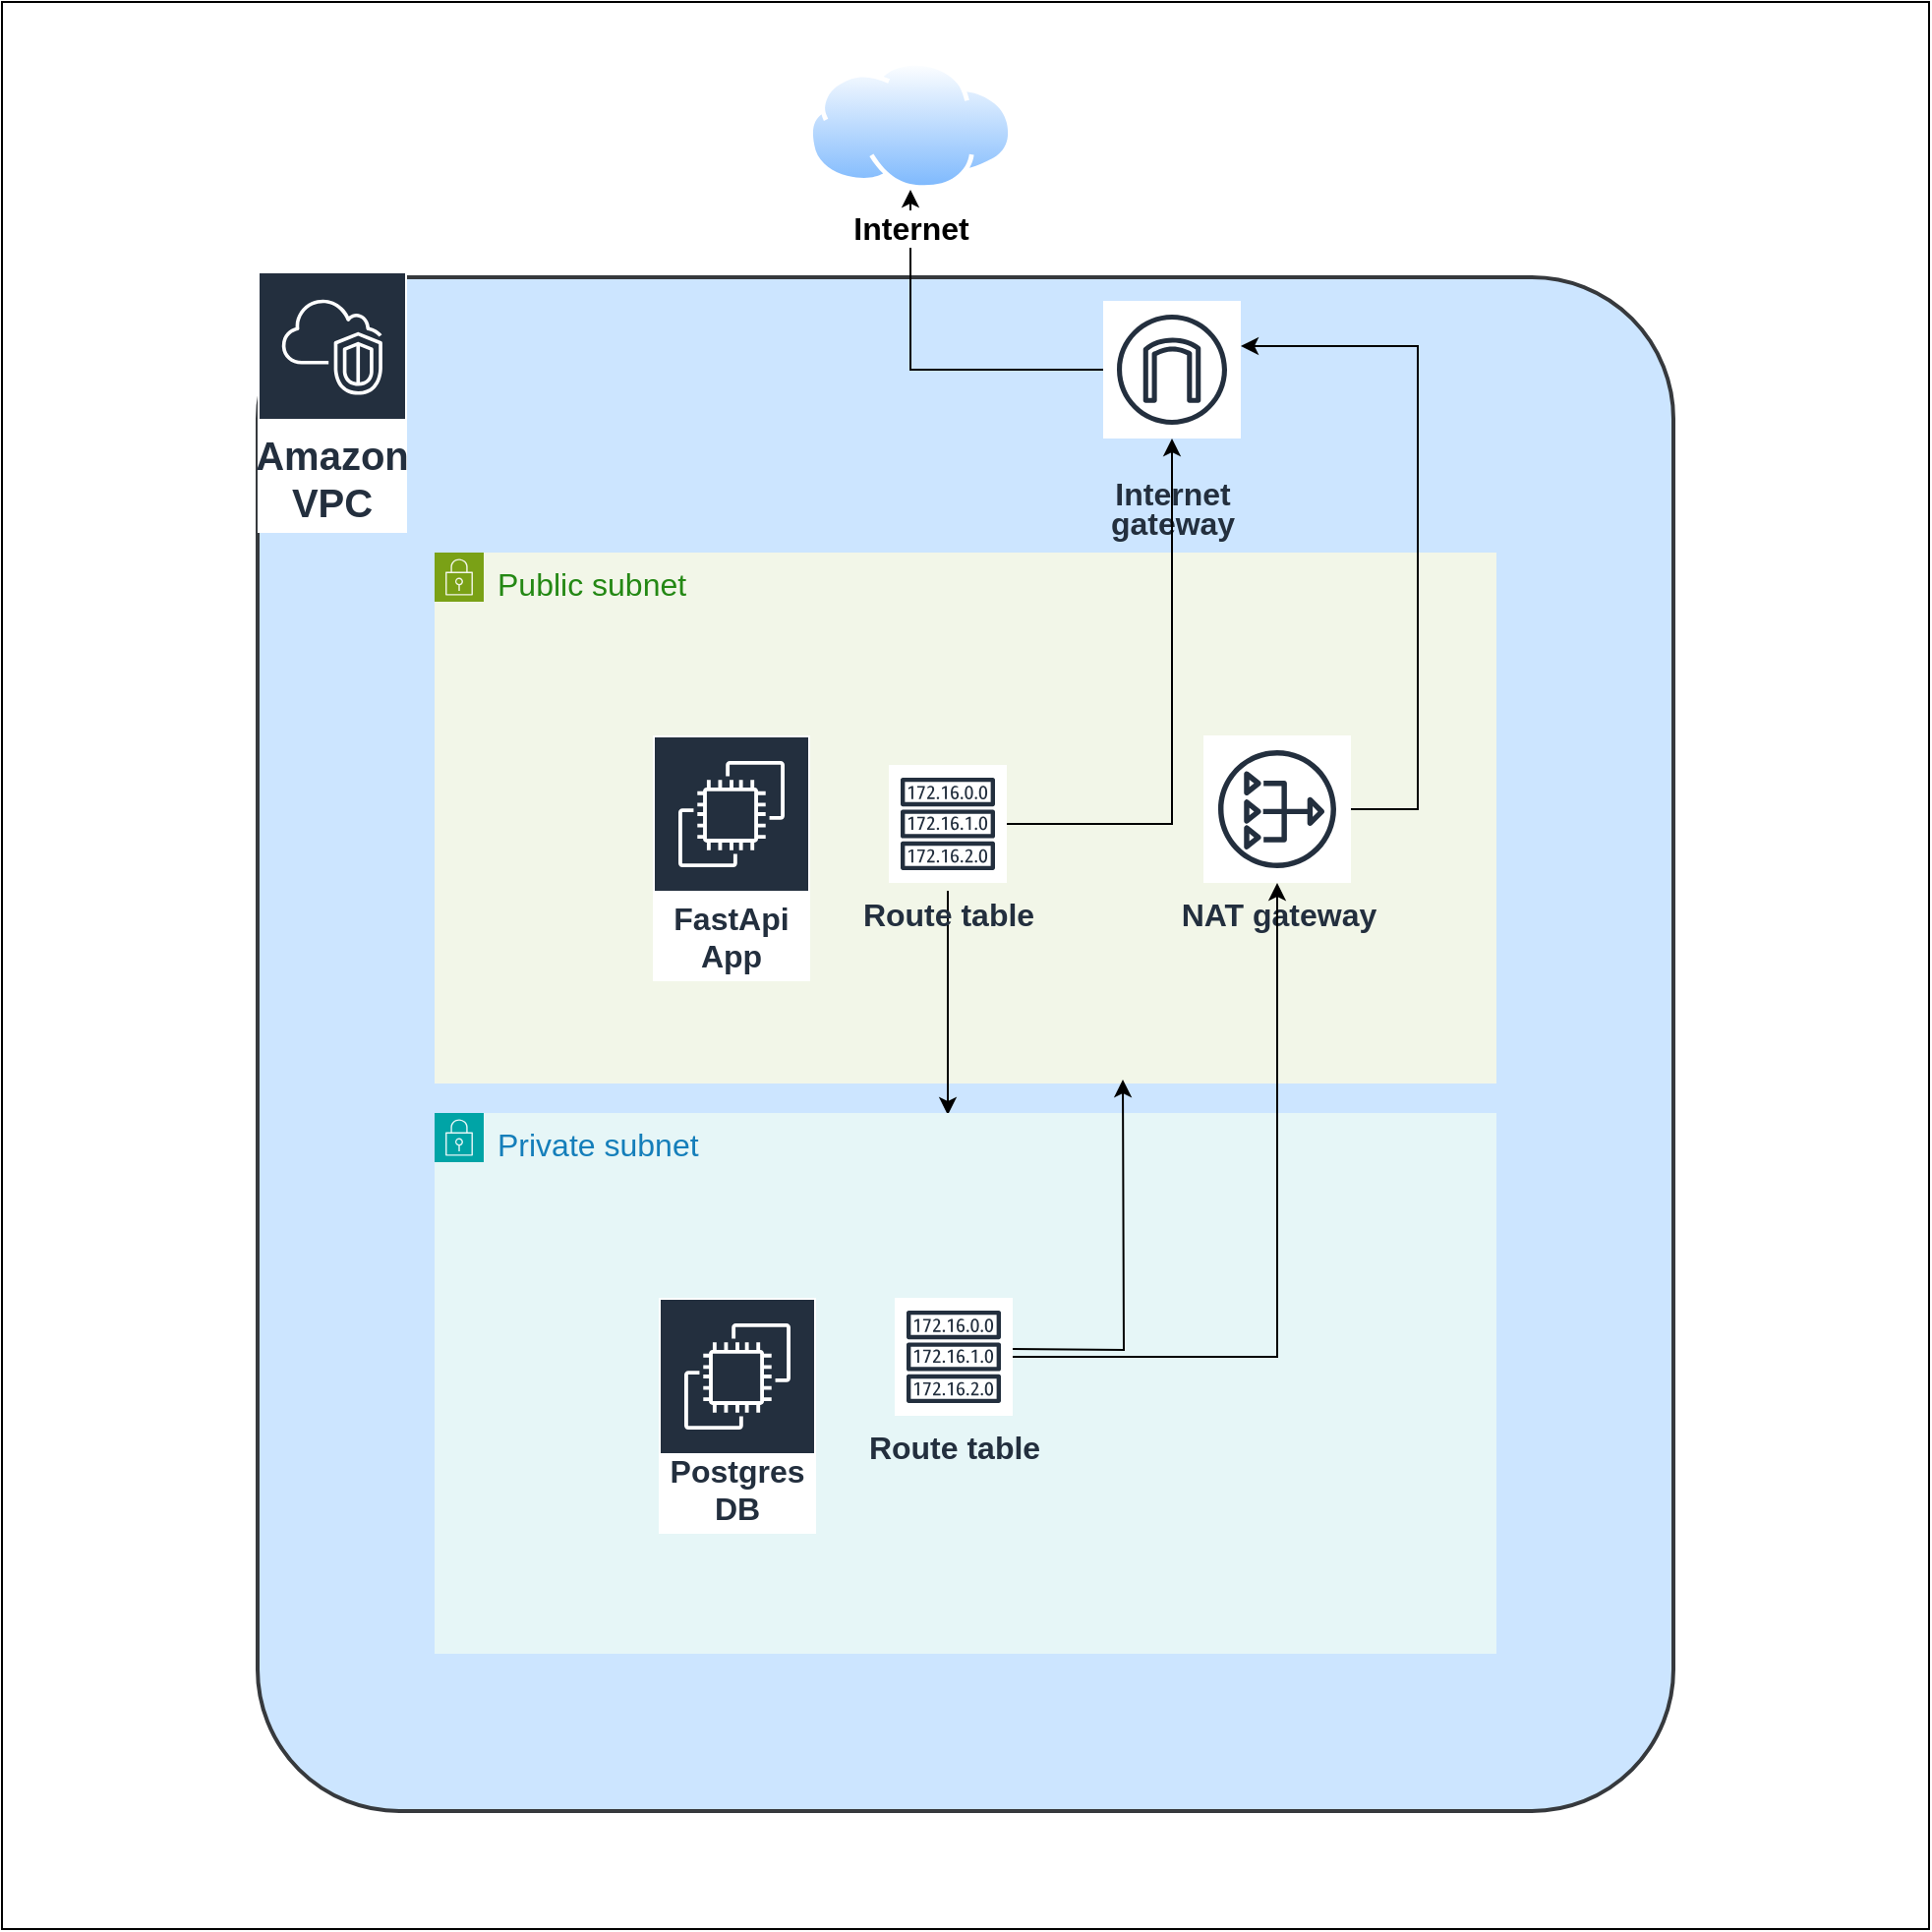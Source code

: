 <mxfile version="26.0.8">
  <diagram name="Page-1" id="AJQJZDR4ivuqLVkCC306">
    <mxGraphModel dx="1865" dy="1244" grid="1" gridSize="10" guides="1" tooltips="1" connect="1" arrows="1" fold="1" page="1" pageScale="1" pageWidth="850" pageHeight="1100" math="0" shadow="0">
      <root>
        <mxCell id="0" />
        <mxCell id="1" parent="0" />
        <mxCell id="4AVgr6EbNl1ixYy9nlCx-73" value="" style="whiteSpace=wrap;html=1;aspect=fixed;" vertex="1" parent="1">
          <mxGeometry x="700" y="1070" width="980" height="980" as="geometry" />
        </mxCell>
        <mxCell id="4AVgr6EbNl1ixYy9nlCx-12" value="" style="rounded=1;arcSize=10;dashed=0;strokeWidth=2;align=left;verticalAlign=top;fontSize=20;spacingTop=-30;labelBackgroundColor=#FFD6F2;textShadow=0;fillColor=#cce5ff;strokeColor=#36393d;" vertex="1" parent="1">
          <mxGeometry x="830" y="1210" width="720" height="780" as="geometry" />
        </mxCell>
        <mxCell id="4AVgr6EbNl1ixYy9nlCx-2" value="&lt;font style=&quot;font-size: 20px;&quot;&gt;Amazon VPC&lt;/font&gt;" style="sketch=0;outlineConnect=0;fontColor=#232F3E;gradientColor=none;strokeColor=#ffffff;fillColor=#232F3E;dashed=0;verticalLabelPosition=middle;verticalAlign=bottom;align=center;html=1;whiteSpace=wrap;fontSize=10;fontStyle=1;spacing=3;shape=mxgraph.aws4.productIcon;prIcon=mxgraph.aws4.vpc;" vertex="1" parent="1">
          <mxGeometry x="830" y="1207" width="76" height="133" as="geometry" />
        </mxCell>
        <mxCell id="4AVgr6EbNl1ixYy9nlCx-21" style="edgeStyle=orthogonalEdgeStyle;rounded=0;orthogonalLoop=1;jettySize=auto;html=1;" edge="1" parent="1" source="4AVgr6EbNl1ixYy9nlCx-4" target="4AVgr6EbNl1ixYy9nlCx-22">
          <mxGeometry relative="1" as="geometry">
            <mxPoint x="1440" y="1180" as="targetPoint" />
          </mxGeometry>
        </mxCell>
        <mxCell id="4AVgr6EbNl1ixYy9nlCx-4" value="&lt;div style=&quot;line-height: 110%;&quot;&gt;&lt;b style=&quot;font-size: 16px; background-color: transparent; color: light-dark(rgb(35, 47, 62), rgb(189, 199, 212));&quot;&gt;&lt;br&gt;Internet&lt;/b&gt;&lt;/div&gt;&lt;div style=&quot;line-height: 110%;&quot;&gt;&lt;span&gt;&lt;font style=&quot;font-size: 16px;&quot;&gt;&lt;b&gt;gateway&lt;/b&gt;&lt;/font&gt;&lt;/span&gt;&lt;/div&gt;" style="sketch=0;outlineConnect=0;fontColor=#232F3E;gradientColor=none;strokeColor=#232F3E;fillColor=#ffffff;dashed=0;verticalLabelPosition=bottom;verticalAlign=top;align=center;html=1;fontSize=12;fontStyle=0;aspect=fixed;shape=mxgraph.aws4.resourceIcon;resIcon=mxgraph.aws4.internet_gateway;" vertex="1" parent="1">
          <mxGeometry x="1260" y="1222" width="70" height="70" as="geometry" />
        </mxCell>
        <mxCell id="4AVgr6EbNl1ixYy9nlCx-10" value="&lt;font style=&quot;font-size: 16px;&quot;&gt;Public subnet&lt;/font&gt;" style="points=[[0,0],[0.25,0],[0.5,0],[0.75,0],[1,0],[1,0.25],[1,0.5],[1,0.75],[1,1],[0.75,1],[0.5,1],[0.25,1],[0,1],[0,0.75],[0,0.5],[0,0.25]];outlineConnect=0;gradientColor=none;html=1;whiteSpace=wrap;fontSize=12;fontStyle=0;container=1;pointerEvents=0;collapsible=0;recursiveResize=0;shape=mxgraph.aws4.group;grIcon=mxgraph.aws4.group_security_group;grStroke=0;strokeColor=#7AA116;fillColor=#F2F6E8;verticalAlign=top;align=left;spacingLeft=30;fontColor=#248814;dashed=0;" vertex="1" parent="1">
          <mxGeometry x="920" y="1350" width="540" height="270" as="geometry" />
        </mxCell>
        <mxCell id="4AVgr6EbNl1ixYy9nlCx-70" value="" style="edgeStyle=orthogonalEdgeStyle;rounded=0;orthogonalLoop=1;jettySize=auto;html=1;" edge="1" parent="4AVgr6EbNl1ixYy9nlCx-10">
          <mxGeometry relative="1" as="geometry">
            <mxPoint x="261" y="172" as="sourcePoint" />
            <mxPoint x="261" y="286" as="targetPoint" />
          </mxGeometry>
        </mxCell>
        <mxCell id="4AVgr6EbNl1ixYy9nlCx-5" value="&lt;font style=&quot;font-size: 16px;&quot;&gt;&lt;b&gt;Route table&lt;/b&gt;&lt;/font&gt;" style="sketch=0;outlineConnect=0;fontColor=#232F3E;gradientColor=none;strokeColor=#232F3E;fillColor=#ffffff;dashed=0;verticalLabelPosition=bottom;verticalAlign=top;align=center;html=1;fontSize=12;fontStyle=0;aspect=fixed;shape=mxgraph.aws4.resourceIcon;resIcon=mxgraph.aws4.route_table;" vertex="1" parent="4AVgr6EbNl1ixYy9nlCx-10">
          <mxGeometry x="231" y="108" width="60" height="60" as="geometry" />
        </mxCell>
        <mxCell id="4AVgr6EbNl1ixYy9nlCx-15" value="&lt;font style=&quot;font-size: 16px;&quot;&gt;Private subnet&lt;/font&gt;" style="points=[[0,0],[0.25,0],[0.5,0],[0.75,0],[1,0],[1,0.25],[1,0.5],[1,0.75],[1,1],[0.75,1],[0.5,1],[0.25,1],[0,1],[0,0.75],[0,0.5],[0,0.25]];outlineConnect=0;gradientColor=none;html=1;whiteSpace=wrap;fontSize=12;fontStyle=0;container=1;pointerEvents=0;collapsible=0;recursiveResize=0;shape=mxgraph.aws4.group;grIcon=mxgraph.aws4.group_security_group;grStroke=0;strokeColor=#00A4A6;fillColor=#E6F6F7;verticalAlign=top;align=left;spacingLeft=30;fontColor=#147EBA;dashed=0;" vertex="1" parent="1">
          <mxGeometry x="920" y="1635" width="540" height="275" as="geometry" />
        </mxCell>
        <mxCell id="4AVgr6EbNl1ixYy9nlCx-26" value="&lt;font style=&quot;font-size: 16px;&quot;&gt;Postgres DB&lt;/font&gt;" style="sketch=0;outlineConnect=0;fontColor=#232F3E;gradientColor=none;strokeColor=#ffffff;fillColor=#232F3E;dashed=0;verticalLabelPosition=middle;verticalAlign=bottom;align=center;html=1;whiteSpace=wrap;fontSize=10;fontStyle=1;spacing=3;shape=mxgraph.aws4.productIcon;prIcon=mxgraph.aws4.ec2;" vertex="1" parent="4AVgr6EbNl1ixYy9nlCx-15">
          <mxGeometry x="114" y="94" width="80" height="120" as="geometry" />
        </mxCell>
        <mxCell id="4AVgr6EbNl1ixYy9nlCx-24" value="&lt;font style=&quot;font-size: 16px;&quot;&gt;&lt;b&gt;Route table&lt;/b&gt;&lt;/font&gt;" style="sketch=0;outlineConnect=0;fontColor=#232F3E;gradientColor=none;strokeColor=#232F3E;fillColor=#ffffff;dashed=0;verticalLabelPosition=bottom;verticalAlign=top;align=center;html=1;fontSize=12;fontStyle=0;aspect=fixed;shape=mxgraph.aws4.resourceIcon;resIcon=mxgraph.aws4.route_table;" vertex="1" parent="4AVgr6EbNl1ixYy9nlCx-15">
          <mxGeometry x="234" y="94" width="60" height="60" as="geometry" />
        </mxCell>
        <mxCell id="4AVgr6EbNl1ixYy9nlCx-3" value="&lt;font style=&quot;font-size: 16px;&quot;&gt;&lt;b&gt;NAT gateway&lt;/b&gt;&lt;/font&gt;" style="sketch=0;outlineConnect=0;fontColor=#232F3E;gradientColor=none;strokeColor=#232F3E;fillColor=#ffffff;dashed=0;verticalLabelPosition=bottom;verticalAlign=top;align=center;html=1;fontSize=12;fontStyle=0;aspect=fixed;shape=mxgraph.aws4.resourceIcon;resIcon=mxgraph.aws4.nat_gateway;" vertex="1" parent="1">
          <mxGeometry x="1311" y="1443" width="75" height="75" as="geometry" />
        </mxCell>
        <mxCell id="4AVgr6EbNl1ixYy9nlCx-16" style="edgeStyle=orthogonalEdgeStyle;rounded=0;orthogonalLoop=1;jettySize=auto;html=1;" edge="1" parent="1" source="4AVgr6EbNl1ixYy9nlCx-3" target="4AVgr6EbNl1ixYy9nlCx-4">
          <mxGeometry relative="1" as="geometry">
            <mxPoint x="1420" y="1325" as="targetPoint" />
            <Array as="points">
              <mxPoint x="1420" y="1245" />
            </Array>
          </mxGeometry>
        </mxCell>
        <mxCell id="4AVgr6EbNl1ixYy9nlCx-22" value="&lt;font style=&quot;font-size: 16px;&quot;&gt;&lt;b&gt;Internet&lt;/b&gt;&lt;/font&gt;" style="image;aspect=fixed;perimeter=ellipsePerimeter;html=1;align=center;shadow=0;dashed=0;spacingTop=3;image=img/lib/active_directory/internet_cloud.svg;" vertex="1" parent="1">
          <mxGeometry x="1110" y="1100" width="104" height="65.52" as="geometry" />
        </mxCell>
        <mxCell id="4AVgr6EbNl1ixYy9nlCx-25" value="&lt;font style=&quot;font-size: 16px;&quot;&gt;FastApi App&lt;/font&gt;" style="sketch=0;outlineConnect=0;fontColor=#232F3E;gradientColor=none;strokeColor=#ffffff;fillColor=#232F3E;dashed=0;verticalLabelPosition=middle;verticalAlign=bottom;align=center;html=1;whiteSpace=wrap;fontSize=10;fontStyle=1;spacing=3;shape=mxgraph.aws4.productIcon;prIcon=mxgraph.aws4.ec2;" vertex="1" parent="1">
          <mxGeometry x="1031" y="1443" width="80" height="125" as="geometry" />
        </mxCell>
        <mxCell id="4AVgr6EbNl1ixYy9nlCx-39" value="" style="edgeStyle=orthogonalEdgeStyle;rounded=0;orthogonalLoop=1;jettySize=auto;html=1;" edge="1" parent="1">
          <mxGeometry relative="1" as="geometry">
            <mxPoint x="1214" y="1755" as="sourcePoint" />
            <mxPoint x="1270" y="1618" as="targetPoint" />
          </mxGeometry>
        </mxCell>
        <mxCell id="4AVgr6EbNl1ixYy9nlCx-33" value="" style="edgeStyle=orthogonalEdgeStyle;rounded=0;orthogonalLoop=1;jettySize=auto;html=1;flowAnimation=0;shadow=0;curved=0;strokeColor=default;jumpStyle=none;" edge="1" parent="1" source="4AVgr6EbNl1ixYy9nlCx-24" target="4AVgr6EbNl1ixYy9nlCx-3">
          <mxGeometry relative="1" as="geometry">
            <mxPoint x="1300" y="1477" as="targetPoint" />
          </mxGeometry>
        </mxCell>
        <mxCell id="4AVgr6EbNl1ixYy9nlCx-60" value="" style="edgeStyle=orthogonalEdgeStyle;rounded=0;orthogonalLoop=1;jettySize=auto;html=1;" edge="1" parent="1" source="4AVgr6EbNl1ixYy9nlCx-5" target="4AVgr6EbNl1ixYy9nlCx-4">
          <mxGeometry relative="1" as="geometry">
            <mxPoint x="1200" y="1380" as="targetPoint" />
          </mxGeometry>
        </mxCell>
      </root>
    </mxGraphModel>
  </diagram>
</mxfile>
